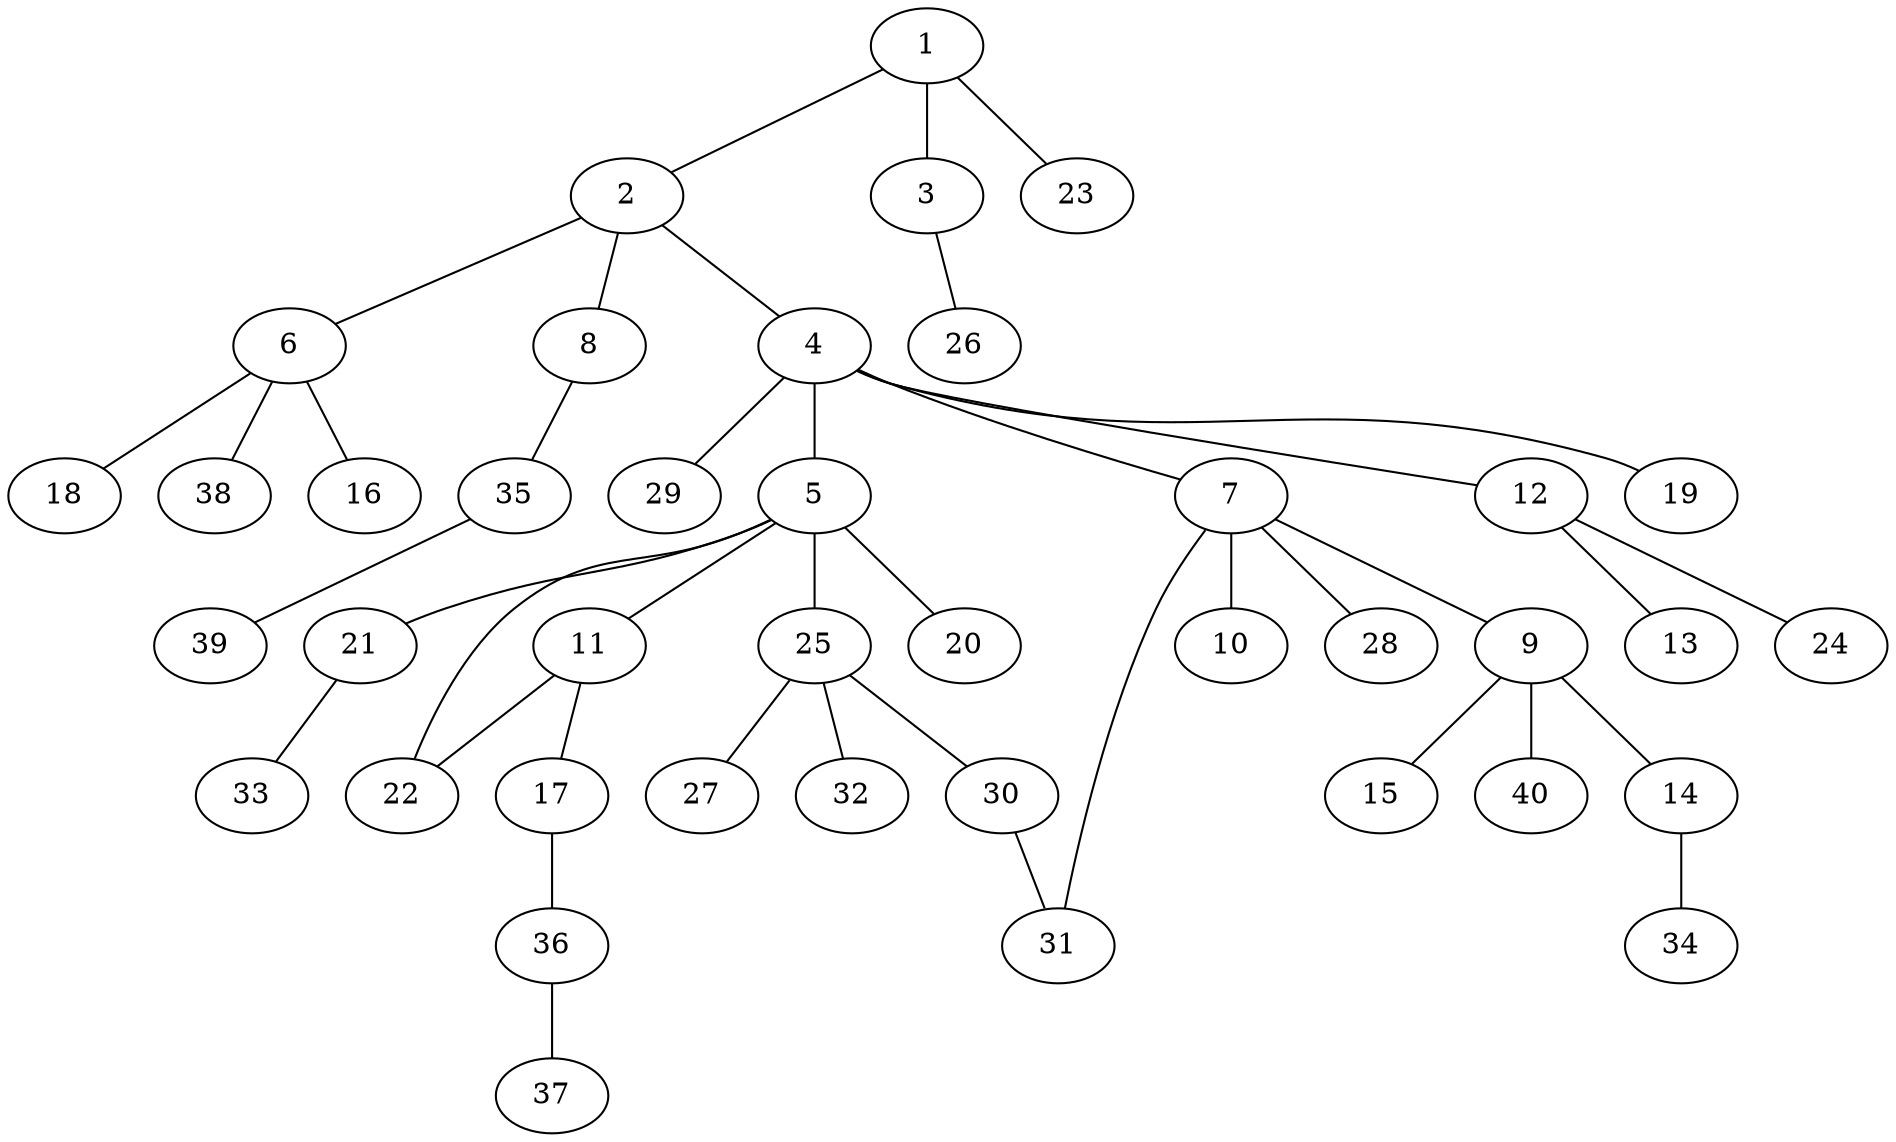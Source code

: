 graph graphname {1--2
1--3
1--23
2--4
2--6
2--8
3--26
4--5
4--7
4--12
4--19
4--29
5--11
5--20
5--21
5--22
5--25
6--16
6--18
6--38
7--9
7--10
7--28
7--31
8--35
9--14
9--15
9--40
11--17
11--22
12--13
12--24
14--34
17--36
21--33
25--27
25--30
25--32
30--31
35--39
36--37
}